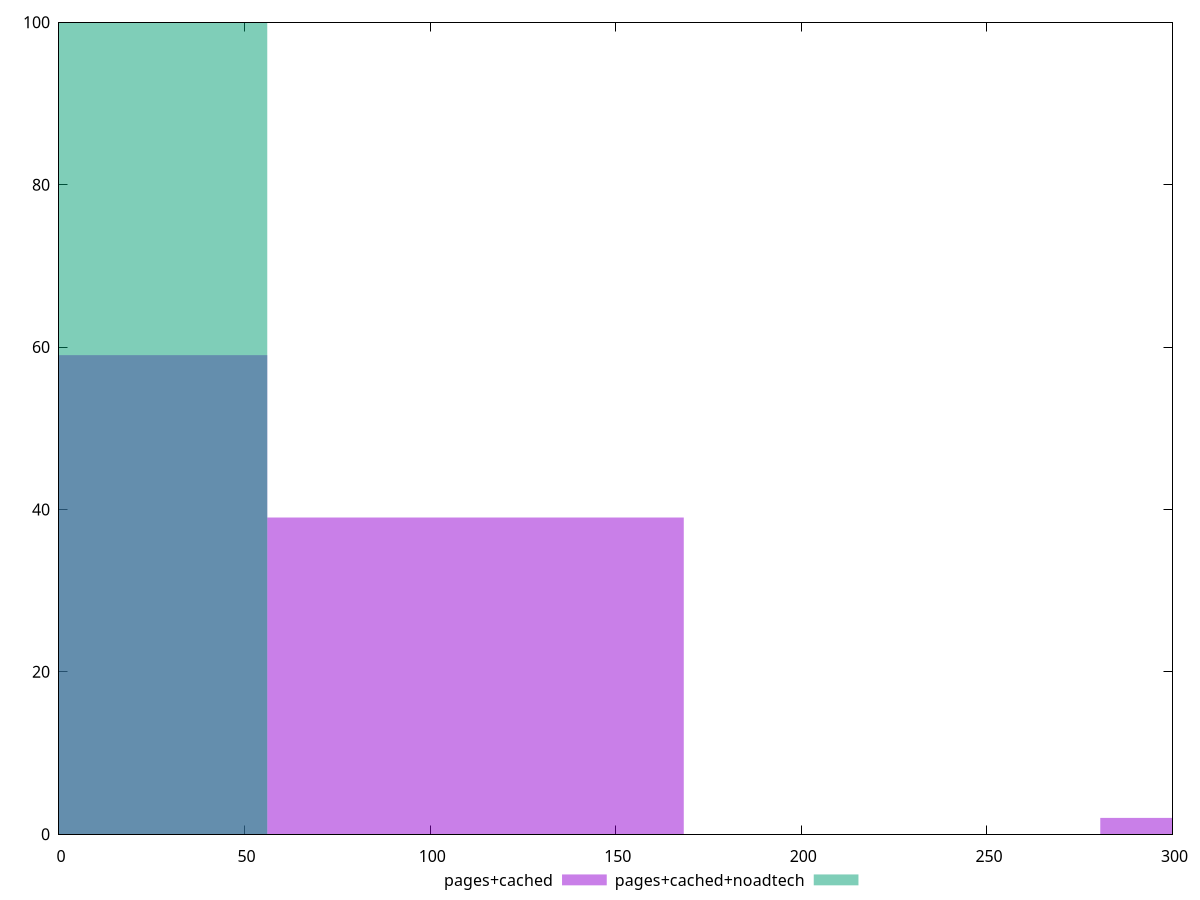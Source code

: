 reset

$pagesCached <<EOF
112.21707252061286 39
0 59
336.65121756183856 2
EOF

$pagesCachedNoadtech <<EOF
0 100
EOF

set key outside below
set boxwidth 112.21707252061286
set xrange [0:300]
set yrange [0:100]
set trange [0:100]
set style fill transparent solid 0.5 noborder
set terminal svg size 640, 500 enhanced background rgb 'white'
set output "report_00009_2021-02-08T22-37-41.559Z/unminified-javascript/comparison/histogram/1_vs_2.svg"

plot $pagesCached title "pages+cached" with boxes, \
     $pagesCachedNoadtech title "pages+cached+noadtech" with boxes

reset

